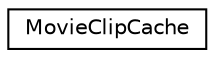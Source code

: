 digraph G
{
  edge [fontname="Helvetica",fontsize="10",labelfontname="Helvetica",labelfontsize="10"];
  node [fontname="Helvetica",fontsize="10",shape=record];
  rankdir=LR;
  Node1 [label="MovieClipCache",height=0.2,width=0.4,color="black", fillcolor="white", style="filled",URL="$d0/dc5/structMovieClipCache.html"];
}
